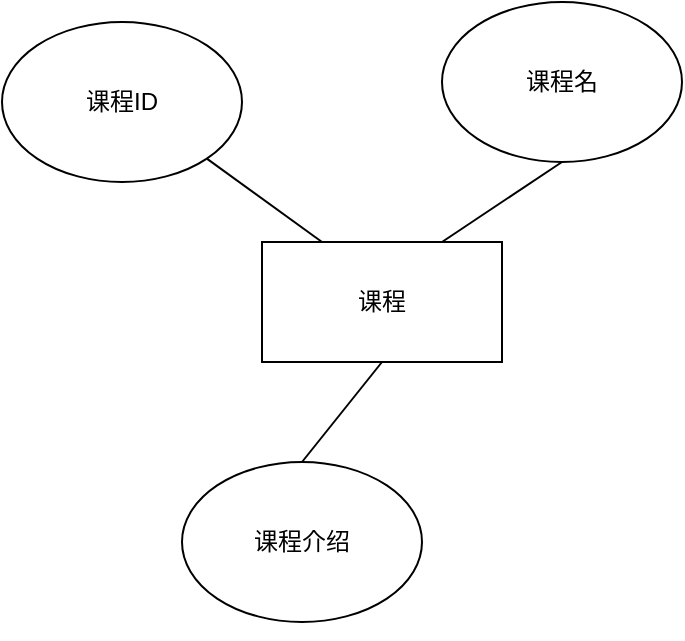 <mxfile version="16.5.1" type="device"><diagram id="NPBJaH2OE2DiesXt6yUn" name="第 1 页"><mxGraphModel dx="1342" dy="844" grid="1" gridSize="10" guides="1" tooltips="1" connect="1" arrows="1" fold="1" page="1" pageScale="1" pageWidth="1920" pageHeight="1200" math="0" shadow="0"><root><mxCell id="0"/><mxCell id="1" parent="0"/><mxCell id="PlnuBHpPo_0npUDD-tDZ-1" value="课程" style="rounded=0;whiteSpace=wrap;html=1;" vertex="1" parent="1"><mxGeometry x="620" y="400" width="120" height="60" as="geometry"/></mxCell><mxCell id="PlnuBHpPo_0npUDD-tDZ-2" value="课程ID" style="ellipse;whiteSpace=wrap;html=1;" vertex="1" parent="1"><mxGeometry x="490" y="290" width="120" height="80" as="geometry"/></mxCell><mxCell id="PlnuBHpPo_0npUDD-tDZ-3" value="课程名" style="ellipse;whiteSpace=wrap;html=1;" vertex="1" parent="1"><mxGeometry x="710" y="280" width="120" height="80" as="geometry"/></mxCell><mxCell id="PlnuBHpPo_0npUDD-tDZ-15" value="课程介绍" style="ellipse;whiteSpace=wrap;html=1;" vertex="1" parent="1"><mxGeometry x="580" y="510" width="120" height="80" as="geometry"/></mxCell><mxCell id="PlnuBHpPo_0npUDD-tDZ-17" value="" style="endArrow=none;html=1;rounded=0;exitX=1;exitY=1;exitDx=0;exitDy=0;entryX=0.25;entryY=0;entryDx=0;entryDy=0;" edge="1" parent="1" source="PlnuBHpPo_0npUDD-tDZ-2" target="PlnuBHpPo_0npUDD-tDZ-1"><mxGeometry width="50" height="50" relative="1" as="geometry"><mxPoint x="660" y="460" as="sourcePoint"/><mxPoint x="710" y="410" as="targetPoint"/></mxGeometry></mxCell><mxCell id="PlnuBHpPo_0npUDD-tDZ-18" value="" style="endArrow=none;html=1;rounded=0;exitX=0.5;exitY=1;exitDx=0;exitDy=0;entryX=0.75;entryY=0;entryDx=0;entryDy=0;" edge="1" parent="1" source="PlnuBHpPo_0npUDD-tDZ-3" target="PlnuBHpPo_0npUDD-tDZ-1"><mxGeometry width="50" height="50" relative="1" as="geometry"><mxPoint x="602.426" y="368.284" as="sourcePoint"/><mxPoint x="660" y="410" as="targetPoint"/></mxGeometry></mxCell><mxCell id="PlnuBHpPo_0npUDD-tDZ-19" value="" style="endArrow=none;html=1;rounded=0;exitX=0.5;exitY=1;exitDx=0;exitDy=0;entryX=0.5;entryY=0;entryDx=0;entryDy=0;" edge="1" parent="1" source="PlnuBHpPo_0npUDD-tDZ-1" target="PlnuBHpPo_0npUDD-tDZ-15"><mxGeometry width="50" height="50" relative="1" as="geometry"><mxPoint x="602.426" y="368.284" as="sourcePoint"/><mxPoint x="660" y="410" as="targetPoint"/></mxGeometry></mxCell><mxCell id="PlnuBHpPo_0npUDD-tDZ-20" style="edgeStyle=orthogonalEdgeStyle;rounded=0;orthogonalLoop=1;jettySize=auto;html=1;exitX=0.5;exitY=1;exitDx=0;exitDy=0;" edge="1" parent="1" source="PlnuBHpPo_0npUDD-tDZ-15" target="PlnuBHpPo_0npUDD-tDZ-15"><mxGeometry relative="1" as="geometry"/></mxCell></root></mxGraphModel></diagram></mxfile>